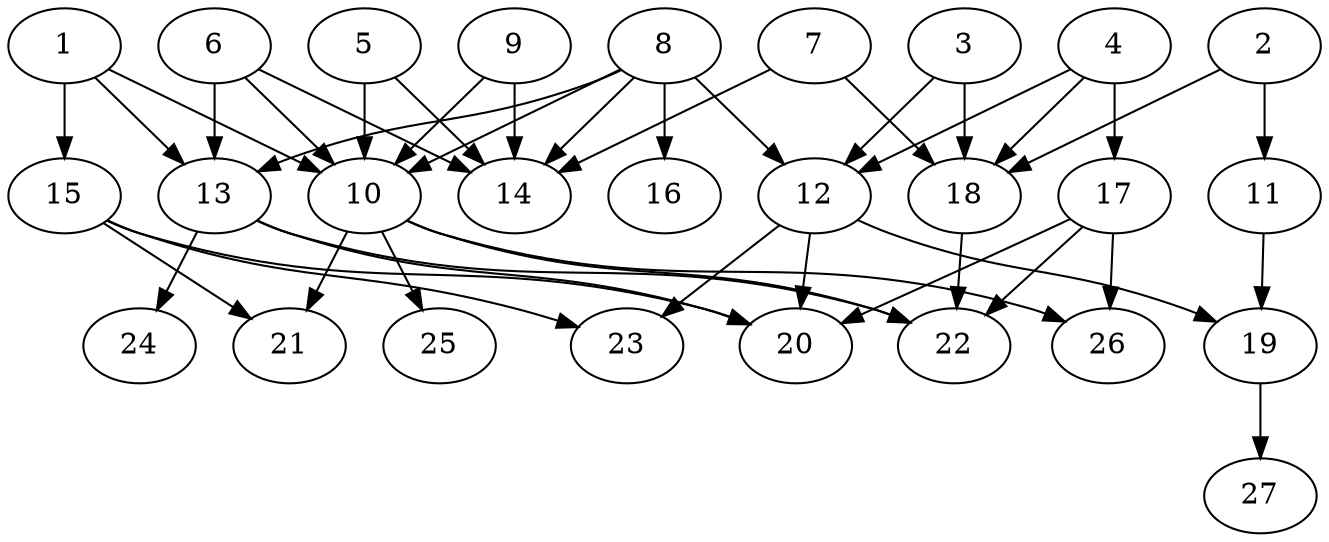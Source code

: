 // DAG (tier=2-normal, mode=compute, n=27, ccr=0.369, fat=0.684, density=0.545, regular=0.481, jump=0.162, mindata=524288, maxdata=8388608)
// DAG automatically generated by daggen at Sun Aug 24 16:33:33 2025
// /home/ermia/Project/Environments/daggen/bin/daggen --dot --ccr 0.369 --fat 0.684 --regular 0.481 --density 0.545 --jump 0.162 --mindata 524288 --maxdata 8388608 -n 27 
digraph G {
  1 [size="188320243215109", alpha="0.09", expect_size="94160121607554"]
  1 -> 10 [size ="6809880363008"]
  1 -> 13 [size ="6809880363008"]
  1 -> 15 [size ="6809880363008"]
  2 [size="14919084180470408", alpha="0.01", expect_size="7459542090235204"]
  2 -> 11 [size ="8023569334272"]
  2 -> 18 [size ="8023569334272"]
  3 [size="482749889581365", alpha="0.17", expect_size="241374944790682"]
  3 -> 12 [size ="11055380037632"]
  3 -> 18 [size ="11055380037632"]
  4 [size="330866263322963072", alpha="0.14", expect_size="165433131661481536"]
  4 -> 12 [size ="215033317425152"]
  4 -> 17 [size ="215033317425152"]
  4 -> 18 [size ="215033317425152"]
  5 [size="4671177633529359", alpha="0.01", expect_size="2335588816764679"]
  5 -> 10 [size ="347473725882368"]
  5 -> 14 [size ="347473725882368"]
  6 [size="9113808583340576", alpha="0.05", expect_size="4556904291670288"]
  6 -> 10 [size ="5449541746688"]
  6 -> 13 [size ="5449541746688"]
  6 -> 14 [size ="5449541746688"]
  7 [size="6858164591022108", alpha="0.12", expect_size="3429082295511054"]
  7 -> 14 [size ="8023569334272"]
  7 -> 18 [size ="8023569334272"]
  8 [size="567683982609142528", alpha="0.16", expect_size="283841991304571264"]
  8 -> 10 [size ="322562118647808"]
  8 -> 12 [size ="322562118647808"]
  8 -> 13 [size ="322562118647808"]
  8 -> 14 [size ="322562118647808"]
  8 -> 16 [size ="322562118647808"]
  9 [size="443985399119872000000", alpha="0.19", expect_size="221992699559936000000"]
  9 -> 10 [size ="465588715520000"]
  9 -> 14 [size ="465588715520000"]
  10 [size="193196149767790", alpha="0.02", expect_size="96598074883895"]
  10 -> 21 [size ="5558258106368"]
  10 -> 22 [size ="5558258106368"]
  10 -> 25 [size ="5558258106368"]
  10 -> 26 [size ="5558258106368"]
  11 [size="175964662810396", alpha="0.14", expect_size="87982331405198"]
  11 -> 19 [size ="16277666004992"]
  12 [size="99814693140430848000", alpha="0.06", expect_size="49907346570215424000"]
  12 -> 19 [size ="172141785907200"]
  12 -> 20 [size ="172141785907200"]
  12 -> 23 [size ="172141785907200"]
  13 [size="430185580987785674752", alpha="0.19", expect_size="215092790493892837376"]
  13 -> 20 [size ="455890511593472"]
  13 -> 22 [size ="455890511593472"]
  13 -> 24 [size ="455890511593472"]
  14 [size="246112246703900096", alpha="0.09", expect_size="123056123351950048"]
  15 [size="174600347995584", alpha="0.16", expect_size="87300173997792"]
  15 -> 20 [size ="7698762432512"]
  15 -> 21 [size ="7698762432512"]
  15 -> 23 [size ="7698762432512"]
  16 [size="927796175073277696", alpha="0.14", expect_size="463898087536638848"]
  17 [size="5312618633820635136", alpha="0.04", expect_size="2656309316910317568"]
  17 -> 20 [size ="24357296406528"]
  17 -> 22 [size ="24357296406528"]
  17 -> 26 [size ="24357296406528"]
  18 [size="30106701626530070528", alpha="0.09", expect_size="15053350813265035264"]
  18 -> 22 [size ="77422187773952"]
  19 [size="285185522171692187648", alpha="0.06", expect_size="142592761085846093824"]
  19 -> 27 [size ="346610437455872"]
  20 [size="505676446923631", alpha="0.20", expect_size="252838223461815"]
  21 [size="5114744498628145", alpha="0.15", expect_size="2557372249314072"]
  22 [size="202241736344097600", alpha="0.16", expect_size="101120868172048800"]
  23 [size="2029067556317084", alpha="0.03", expect_size="1014533778158542"]
  24 [size="1218295935184928768", alpha="0.04", expect_size="609147967592464384"]
  25 [size="11527226711230238", alpha="0.08", expect_size="5763613355615119"]
  26 [size="3151691608921876", alpha="0.01", expect_size="1575845804460938"]
  27 [size="486388759756013568", alpha="0.03", expect_size="243194379878006784"]
}